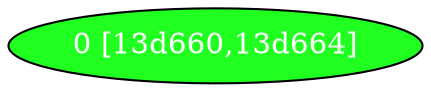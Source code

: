 diGraph libnss3{
	libnss3_0  [style=filled fillcolor="#20FF20" fontcolor="#ffffff" shape=oval label="0 [13d660,13d664]"]


}